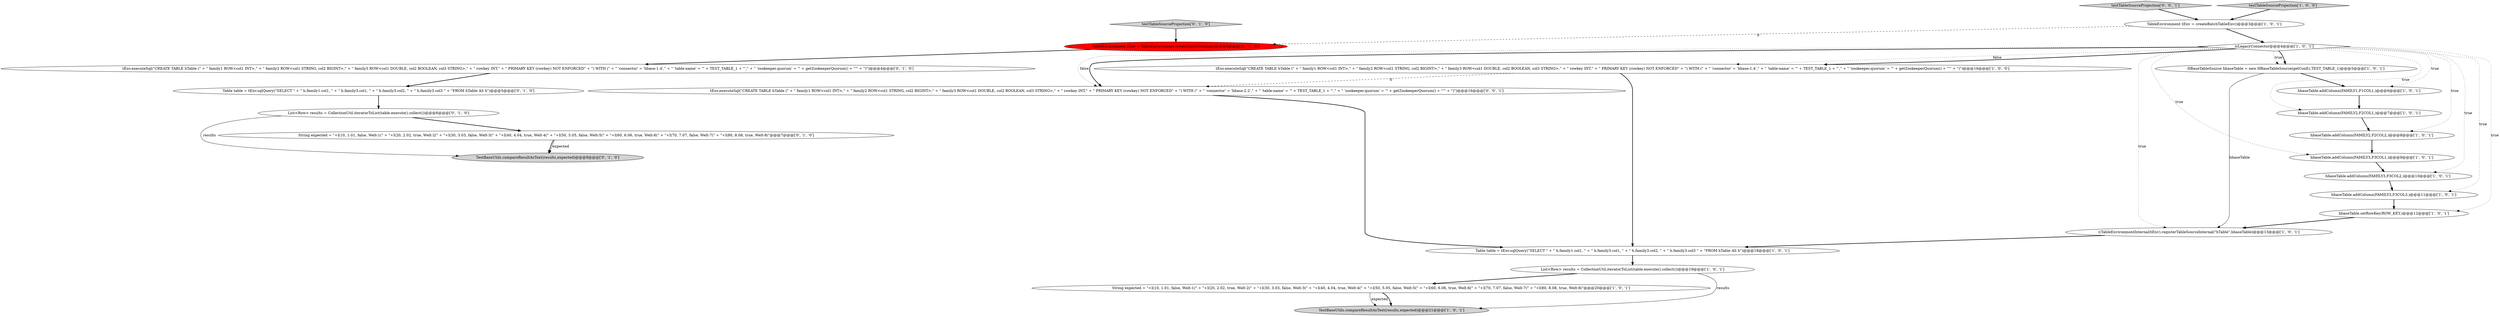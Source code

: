 digraph {
20 [style = filled, label = "List<Row> results = CollectionUtil.iteratorToList(table.execute().collect())@@@6@@@['0', '1', '0']", fillcolor = white, shape = ellipse image = "AAA0AAABBB2BBB"];
15 [style = filled, label = "TableEnvironment tEnv = createBatchTableEnv()@@@3@@@['1', '0', '1']", fillcolor = white, shape = ellipse image = "AAA0AAABBB1BBB"];
21 [style = filled, label = "TestBaseUtils.compareResultAsText(results,expected)@@@8@@@['0', '1', '0']", fillcolor = lightgray, shape = ellipse image = "AAA0AAABBB2BBB"];
1 [style = filled, label = "hbaseTable.addColumn(FAMILY2,F2COL2,)@@@8@@@['1', '0', '1']", fillcolor = white, shape = ellipse image = "AAA0AAABBB1BBB"];
7 [style = filled, label = "hbaseTable.addColumn(FAMILY1,F1COL1,)@@@6@@@['1', '0', '1']", fillcolor = white, shape = ellipse image = "AAA0AAABBB1BBB"];
24 [style = filled, label = "testTableSourceProjection['0', '0', '1']", fillcolor = lightgray, shape = diamond image = "AAA0AAABBB3BBB"];
0 [style = filled, label = "tEnv.executeSql(\"CREATE TABLE hTable (\" + \" family1 ROW<col1 INT>,\" + \" family2 ROW<col1 STRING, col2 BIGINT>,\" + \" family3 ROW<col1 DOUBLE, col2 BOOLEAN, col3 STRING>,\" + \" rowkey INT,\" + \" PRIMARY KEY (rowkey) NOT ENFORCED\" + \") WITH (\" + \" 'connector' = 'hbase-1.4',\" + \" 'table-name' = '\" + TEST_TABLE_1 + \"',\" + \" 'zookeeper.quorum' = '\" + getZookeeperQuorum() + \"'\" + \")\")@@@16@@@['1', '0', '0']", fillcolor = white, shape = ellipse image = "AAA0AAABBB1BBB"];
5 [style = filled, label = "hbaseTable.addColumn(FAMILY3,F3COL3,)@@@11@@@['1', '0', '1']", fillcolor = white, shape = ellipse image = "AAA0AAABBB1BBB"];
17 [style = filled, label = "TableEnvironment tEnv = TableEnvironment.create(batchSettings)@@@3@@@['0', '1', '0']", fillcolor = red, shape = ellipse image = "AAA1AAABBB2BBB"];
16 [style = filled, label = "hbaseTable.addColumn(FAMILY3,F3COL2,)@@@10@@@['1', '0', '1']", fillcolor = white, shape = ellipse image = "AAA0AAABBB1BBB"];
11 [style = filled, label = "hbaseTable.addColumn(FAMILY3,F3COL1,)@@@9@@@['1', '0', '1']", fillcolor = white, shape = ellipse image = "AAA0AAABBB1BBB"];
2 [style = filled, label = "testTableSourceProjection['1', '0', '0']", fillcolor = lightgray, shape = diamond image = "AAA0AAABBB1BBB"];
12 [style = filled, label = "String expected = \"+I(10, 1.01, false, Welt-1(\" + \"+I(20, 2.02, true, Welt-2(\" + \"+I(30, 3.03, false, Welt-3(\" + \"+I(40, 4.04, true, Welt-4(\" + \"+I(50, 5.05, false, Welt-5(\" + \"+I(60, 6.06, true, Welt-6(\" + \"+I(70, 7.07, false, Welt-7(\" + \"+I(80, 8.08, true, Welt-8(\"@@@20@@@['1', '0', '1']", fillcolor = white, shape = ellipse image = "AAA0AAABBB1BBB"];
23 [style = filled, label = "Table table = tEnv.sqlQuery(\"SELECT \" + \" h.family1.col1, \" + \" h.family3.col1, \" + \" h.family3.col2, \" + \" h.family3.col3 \" + \"FROM hTable AS h\")@@@5@@@['0', '1', '0']", fillcolor = white, shape = ellipse image = "AAA0AAABBB2BBB"];
13 [style = filled, label = "isLegacyConnector@@@4@@@['1', '0', '1']", fillcolor = white, shape = diamond image = "AAA0AAABBB1BBB"];
18 [style = filled, label = "tEnv.executeSql(\"CREATE TABLE hTable (\" + \" family1 ROW<col1 INT>,\" + \" family2 ROW<col1 STRING, col2 BIGINT>,\" + \" family3 ROW<col1 DOUBLE, col2 BOOLEAN, col3 STRING>,\" + \" rowkey INT,\" + \" PRIMARY KEY (rowkey) NOT ENFORCED\" + \") WITH (\" + \" 'connector' = 'hbase-1.4',\" + \" 'table-name' = '\" + TEST_TABLE_1 + \"',\" + \" 'zookeeper.quorum' = '\" + getZookeeperQuorum() + \"'\" + \")\")@@@4@@@['0', '1', '0']", fillcolor = white, shape = ellipse image = "AAA0AAABBB2BBB"];
8 [style = filled, label = "hbaseTable.addColumn(FAMILY2,F2COL1,)@@@7@@@['1', '0', '1']", fillcolor = white, shape = ellipse image = "AAA0AAABBB1BBB"];
10 [style = filled, label = "TestBaseUtils.compareResultAsText(results,expected)@@@21@@@['1', '0', '1']", fillcolor = lightgray, shape = ellipse image = "AAA0AAABBB1BBB"];
4 [style = filled, label = "hbaseTable.setRowKey(ROW_KEY,)@@@12@@@['1', '0', '1']", fillcolor = white, shape = ellipse image = "AAA0AAABBB1BBB"];
14 [style = filled, label = "HBaseTableSource hbaseTable = new HBaseTableSource(getConf(),TEST_TABLE_1)@@@5@@@['1', '0', '1']", fillcolor = white, shape = ellipse image = "AAA0AAABBB1BBB"];
25 [style = filled, label = "tEnv.executeSql(\"CREATE TABLE hTable (\" + \" family1 ROW<col1 INT>,\" + \" family2 ROW<col1 STRING, col2 BIGINT>,\" + \" family3 ROW<col1 DOUBLE, col2 BOOLEAN, col3 STRING>,\" + \" rowkey INT,\" + \" PRIMARY KEY (rowkey) NOT ENFORCED\" + \") WITH (\" + \" 'connector' = 'hbase-2.2',\" + \" 'table-name' = '\" + TEST_TABLE_1 + \"',\" + \" 'zookeeper.quorum' = '\" + getZookeeperQuorum() + \"'\" + \")\")@@@16@@@['0', '0', '1']", fillcolor = white, shape = ellipse image = "AAA0AAABBB3BBB"];
9 [style = filled, label = "List<Row> results = CollectionUtil.iteratorToList(table.execute().collect())@@@19@@@['1', '0', '1']", fillcolor = white, shape = ellipse image = "AAA0AAABBB1BBB"];
6 [style = filled, label = "((TableEnvironmentInternal)tEnv).registerTableSourceInternal(\"hTable\",hbaseTable)@@@13@@@['1', '0', '1']", fillcolor = white, shape = ellipse image = "AAA0AAABBB1BBB"];
3 [style = filled, label = "Table table = tEnv.sqlQuery(\"SELECT \" + \" h.family1.col1, \" + \" h.family3.col1, \" + \" h.family3.col2, \" + \" h.family3.col3 \" + \"FROM hTable AS h\")@@@18@@@['1', '0', '1']", fillcolor = white, shape = ellipse image = "AAA0AAABBB1BBB"];
22 [style = filled, label = "String expected = \"+I(10, 1.01, false, Welt-1(\" + \"+I(20, 2.02, true, Welt-2(\" + \"+I(30, 3.03, false, Welt-3(\" + \"+I(40, 4.04, true, Welt-4(\" + \"+I(50, 5.05, false, Welt-5(\" + \"+I(60, 6.06, true, Welt-6(\" + \"+I(70, 7.07, false, Welt-7(\" + \"+I(80, 8.08, true, Welt-8(\"@@@7@@@['0', '1', '0']", fillcolor = white, shape = ellipse image = "AAA0AAABBB2BBB"];
19 [style = filled, label = "testTableSourceProjection['0', '1', '0']", fillcolor = lightgray, shape = diamond image = "AAA0AAABBB2BBB"];
0->3 [style = bold, label=""];
11->16 [style = bold, label=""];
6->3 [style = bold, label=""];
13->25 [style = bold, label=""];
13->16 [style = dotted, label="true"];
13->6 [style = dotted, label="true"];
23->20 [style = bold, label=""];
15->13 [style = bold, label=""];
18->23 [style = bold, label=""];
14->6 [style = solid, label="hbaseTable"];
4->6 [style = bold, label=""];
25->3 [style = bold, label=""];
13->25 [style = dotted, label="false"];
22->21 [style = bold, label=""];
12->10 [style = solid, label="expected"];
13->5 [style = dotted, label="true"];
19->17 [style = bold, label=""];
13->7 [style = dotted, label="true"];
7->8 [style = bold, label=""];
22->21 [style = solid, label="expected"];
1->11 [style = bold, label=""];
20->22 [style = bold, label=""];
14->7 [style = bold, label=""];
9->10 [style = solid, label="results"];
3->9 [style = bold, label=""];
8->1 [style = bold, label=""];
13->0 [style = dotted, label="false"];
13->1 [style = dotted, label="true"];
12->10 [style = bold, label=""];
0->25 [style = dashed, label="0"];
13->8 [style = dotted, label="true"];
5->4 [style = bold, label=""];
2->15 [style = bold, label=""];
20->21 [style = solid, label="results"];
16->5 [style = bold, label=""];
15->17 [style = dashed, label="0"];
13->11 [style = dotted, label="true"];
9->12 [style = bold, label=""];
13->14 [style = dotted, label="true"];
13->14 [style = bold, label=""];
17->18 [style = bold, label=""];
13->4 [style = dotted, label="true"];
13->0 [style = bold, label=""];
24->15 [style = bold, label=""];
}
